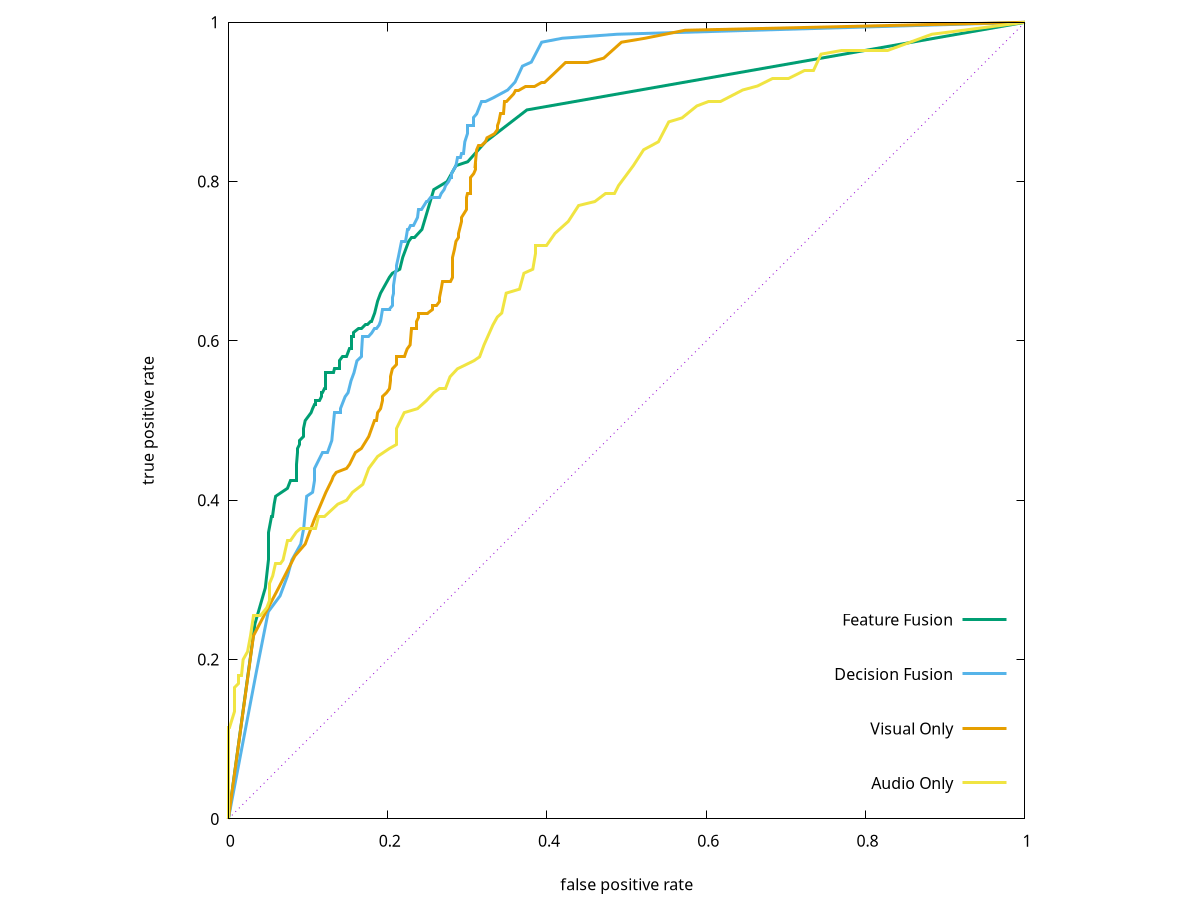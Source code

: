 #genearted by plot_roc.sh
set term tikz size 10,10
#set title 'plastic'
set key right bottom spacing 2.5
set xlabel 'false positive rate' offset 0,-.5
set ylabel 'true positive rate' offset -2,0
set size square
plot x dt 3 notitle, '-' w l lw 3 title 'Feature Fusion', '-' w l lw 3 title 'Decision Fusion', '-' w l lw 3 title 'Visual Only', '-' w l lw 3 title 'Audio Only'
1.00000 1.00000
0.37477 0.89000
0.32282 0.85000
0.30056 0.82500
0.28571 0.82000
0.27458 0.80000
0.25788 0.79000
0.25046 0.76500
0.24304 0.74000
0.23377 0.73000
0.23006 0.73000
0.22635 0.72500
0.21892 0.70500
0.21521 0.69000
0.20594 0.68500
0.20223 0.68000
0.19666 0.67000
0.19109 0.66000
0.18738 0.65000
0.18367 0.63500
0.17996 0.62500
0.17811 0.62500
0.17440 0.62000
0.17254 0.62000
0.16698 0.61500
0.16512 0.61500
0.16327 0.61500
0.15770 0.61000
0.15770 0.60500
0.15584 0.60500
0.15399 0.60500
0.15399 0.60500
0.15399 0.60000
0.15399 0.59000
0.15213 0.59000
0.14842 0.58000
0.14657 0.58000
0.14286 0.58000
0.13915 0.57500
0.13915 0.56500
0.13729 0.56500
0.13358 0.56500
0.13173 0.56000
0.12987 0.56000
0.12616 0.56000
0.12245 0.56000
0.12245 0.55000
0.12245 0.54000
0.12059 0.54000
0.11874 0.53500
0.11688 0.53500
0.11688 0.53500
0.11688 0.53000
0.11503 0.52500
0.10946 0.52500
0.10946 0.52000
0.10761 0.52000
0.10575 0.51500
0.10390 0.51000
0.10390 0.51000
0.10019 0.50500
0.09647 0.50000
0.09462 0.49000
0.09462 0.48500
0.09462 0.48000
0.08905 0.47500
0.08905 0.47000
0.08720 0.46500
0.08720 0.46000
0.08534 0.44500
0.08534 0.44000
0.08534 0.43500
0.08534 0.42500
0.07978 0.42500
0.07792 0.42500
0.07421 0.41500
0.06679 0.41000
0.05937 0.40500
0.05751 0.39500
0.05566 0.38000
0.05380 0.38000
0.05009 0.36000
0.05009 0.32500
0.04638 0.29000
0.03340 0.24500
0.00000 0.00000
e
1.00000 1.00000
0.48794 0.98500
0.41929 0.98000
0.39332 0.97500
0.38033 0.95000
0.36920 0.94500
0.35993 0.92500
0.35065 0.91500
0.34137 0.91000
0.33210 0.90500
0.32282 0.90000
0.31725 0.90000
0.31169 0.88500
0.30798 0.88000
0.30798 0.87000
0.30427 0.87000
0.30056 0.87000
0.30056 0.86500
0.30056 0.86000
0.29685 0.85000
0.29499 0.83500
0.29314 0.83500
0.29128 0.83000
0.28757 0.83000
0.28571 0.82000
0.28015 0.81000
0.28015 0.80500
0.27829 0.80500
0.27644 0.80000
0.27273 0.79500
0.27087 0.79000
0.26716 0.78500
0.26716 0.78500
0.26531 0.78000
0.25974 0.78000
0.25417 0.78000
0.25046 0.77500
0.24861 0.77500
0.24304 0.76500
0.23933 0.76500
0.23748 0.75500
0.23191 0.74500
0.22820 0.74500
0.22635 0.74000
0.22449 0.74000
0.22263 0.72500
0.22078 0.72500
0.21892 0.72500
0.21707 0.72500
0.21336 0.70500
0.21150 0.69500
0.21150 0.69000
0.20965 0.68500
0.20779 0.67000
0.20779 0.66500
0.20779 0.66000
0.20594 0.65500
0.20594 0.64500
0.20223 0.64000
0.20223 0.64000
0.19852 0.64000
0.19295 0.64000
0.19109 0.62500
0.18924 0.62000
0.18553 0.61500
0.18367 0.61500
0.17996 0.61000
0.17625 0.60500
0.17440 0.60500
0.17440 0.60500
0.17069 0.60500
0.16883 0.60500
0.16698 0.58500
0.16698 0.58000
0.16141 0.57500
0.15770 0.56000
0.15399 0.55000
0.15028 0.53500
0.14657 0.53000
0.14100 0.51500
0.14100 0.51000
0.13358 0.51000
0.13173 0.49500
0.12987 0.47500
0.12430 0.46000
0.11874 0.46000
0.10761 0.44000
0.10761 0.42500
0.10575 0.41000
0.09833 0.40500
0.09462 0.36500
0.09091 0.34500
0.07978 0.32500
0.07421 0.30500
0.06494 0.28000
0.05009 0.26000
0.03525 0.18500
0.00000 0.00000
e
1.00000 1.00000
0.57328 0.99000
0.52319 0.98000
0.49351 0.97500
0.47124 0.95500
0.45083 0.95000
0.43228 0.95000
0.42301 0.95000
0.40816 0.93500
0.39703 0.92500
0.39332 0.92500
0.38404 0.92000
0.37477 0.92000
0.37291 0.92000
0.36364 0.91500
0.35993 0.91500
0.35807 0.91000
0.34879 0.90000
0.34694 0.90000
0.34508 0.88500
0.34137 0.88500
0.33952 0.87500
0.33766 0.87000
0.33766 0.86500
0.33395 0.86000
0.32468 0.85500
0.32282 0.85000
0.31725 0.84500
0.31354 0.84500
0.31169 0.84000
0.30983 0.82000
0.30983 0.82000
0.30983 0.81500
0.30798 0.81000
0.30427 0.80500
0.30427 0.79000
0.30427 0.78500
0.30056 0.78500
0.29870 0.78000
0.29870 0.76500
0.29314 0.75500
0.29314 0.75000
0.28942 0.73500
0.28942 0.73000
0.28571 0.72500
0.28386 0.71500
0.28200 0.70500
0.28200 0.69500
0.28200 0.68500
0.28200 0.68000
0.27829 0.67500
0.27273 0.67500
0.26902 0.67500
0.26716 0.66500
0.26531 0.65500
0.26531 0.65000
0.26160 0.64500
0.25603 0.64500
0.25603 0.64000
0.25046 0.63500
0.25046 0.63500
0.24675 0.63500
0.24119 0.63500
0.23933 0.63500
0.23933 0.63000
0.23562 0.62500
0.23562 0.61500
0.23006 0.61500
0.22820 0.59500
0.22449 0.59000
0.22263 0.58500
0.22263 0.58500
0.22078 0.58000
0.21521 0.58000
0.21150 0.58000
0.21150 0.57000
0.20594 0.56500
0.20408 0.55500
0.20408 0.55000
0.20223 0.54000
0.19852 0.53500
0.19295 0.53000
0.19295 0.52500
0.19109 0.51500
0.18738 0.51000
0.18553 0.50000
0.18367 0.50000
0.17625 0.48000
0.16698 0.46500
0.15955 0.46000
0.15213 0.44500
0.14842 0.44000
0.13544 0.43500
0.13173 0.43000
0.12987 0.42500
0.12245 0.41000
0.10761 0.37500
0.09647 0.34500
0.08349 0.33000
0.06308 0.29000
0.03154 0.23000
0.00000 0.00000
e
1.00000 1.00000
0.88312 0.98500
0.82746 0.96500
0.79777 0.96500
0.76994 0.96500
0.74397 0.96000
0.73469 0.94000
0.72356 0.94000
0.70315 0.93000
0.68275 0.93000
0.66419 0.92000
0.64564 0.91500
0.61781 0.90000
0.60297 0.90000
0.58813 0.89500
0.56957 0.88000
0.55288 0.87500
0.53989 0.85000
0.52134 0.84000
0.50835 0.82000
0.48980 0.79500
0.48423 0.78500
0.47310 0.78500
0.46011 0.77500
0.43970 0.77000
0.42672 0.75000
0.41002 0.73500
0.39889 0.72000
0.38590 0.72000
0.38590 0.71000
0.38219 0.69000
0.37106 0.68500
0.37106 0.68500
0.36549 0.66500
0.34879 0.66000
0.34323 0.63500
0.33766 0.63000
0.33210 0.62000
0.32096 0.59500
0.31540 0.58000
0.30798 0.57500
0.28757 0.56500
0.27829 0.55500
0.27273 0.54000
0.26531 0.54000
0.25788 0.53500
0.24861 0.52500
0.23748 0.51500
0.22078 0.51000
0.21150 0.49000
0.21150 0.47000
0.20223 0.46500
0.19481 0.46000
0.18738 0.45500
0.17625 0.44000
0.16883 0.42000
0.15584 0.41000
0.14842 0.40000
0.13729 0.39500
0.12059 0.38000
0.11317 0.38000
0.10946 0.36500
0.10390 0.36500
0.10390 0.36500
0.09091 0.36500
0.08534 0.36000
0.07792 0.35000
0.07421 0.35000
0.06865 0.32500
0.06494 0.32000
0.05937 0.32000
0.05566 0.30500
0.05195 0.29500
0.05195 0.27500
0.05195 0.27500
0.04824 0.26500
0.04082 0.25500
0.03525 0.25500
0.03154 0.25500
0.02783 0.23000
0.02412 0.21000
0.01855 0.20000
0.01670 0.18000
0.01299 0.18000
0.01299 0.17000
0.00742 0.16500
0.00742 0.15000
0.00742 0.13500
0.00186 0.11500
0.00000 0.11500
0.00000 0.09500
0.00000 0.08500
0.00000 0.07500
0.00000 0.05500
0.00000 0.04000
0.00000 0.03000
0.00000 0.01000
0.00000 0.00500
0.00000 0.00000
0.00000 0.00000
e
